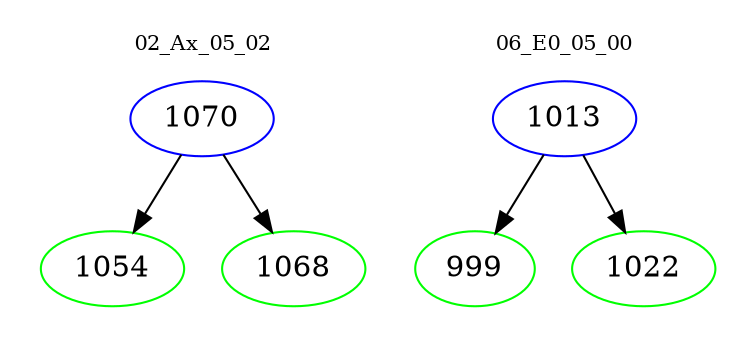 digraph{
subgraph cluster_0 {
color = white
label = "02_Ax_05_02";
fontsize=10;
T0_1070 [label="1070", color="blue"]
T0_1070 -> T0_1054 [color="black"]
T0_1054 [label="1054", color="green"]
T0_1070 -> T0_1068 [color="black"]
T0_1068 [label="1068", color="green"]
}
subgraph cluster_1 {
color = white
label = "06_E0_05_00";
fontsize=10;
T1_1013 [label="1013", color="blue"]
T1_1013 -> T1_999 [color="black"]
T1_999 [label="999", color="green"]
T1_1013 -> T1_1022 [color="black"]
T1_1022 [label="1022", color="green"]
}
}
